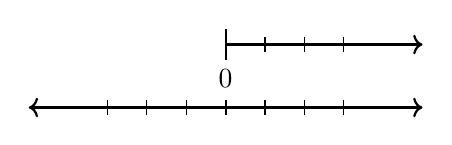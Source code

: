 
\begin{tikzpicture}
\draw [thick, ->] (0,0) -- (2.5,0);
\draw [thick] (0,-0.2) -- (0,0.2);
\draw  (1,-0.1) -- (1,0.1);
\draw  (0.5,-0.1) -- (0.5,0.1);
\draw  (1.5,-0.1) -- (1.5,0.1);
\node [below] at (0,-.2) {$0$};

\draw [thick, <->] (-2.5,-0.8) -- (2.5,-0.8);
\draw [thick] (0,-.7) -- (0,-0.9);
\draw (0.5,-.7) -- (0.5,-0.9);
\draw (1.5,-.7) -- (1.5,-0.9);
\draw (1,-.7) -- (1,-0.9);
\draw (-0.5,-.7) -- (-0.5,-0.9);
\draw (-1.5,-.7) -- (-1.5,-0.9);
\draw (-1,-.7) -- (-1,-0.9);
\end{tikzpicture}

